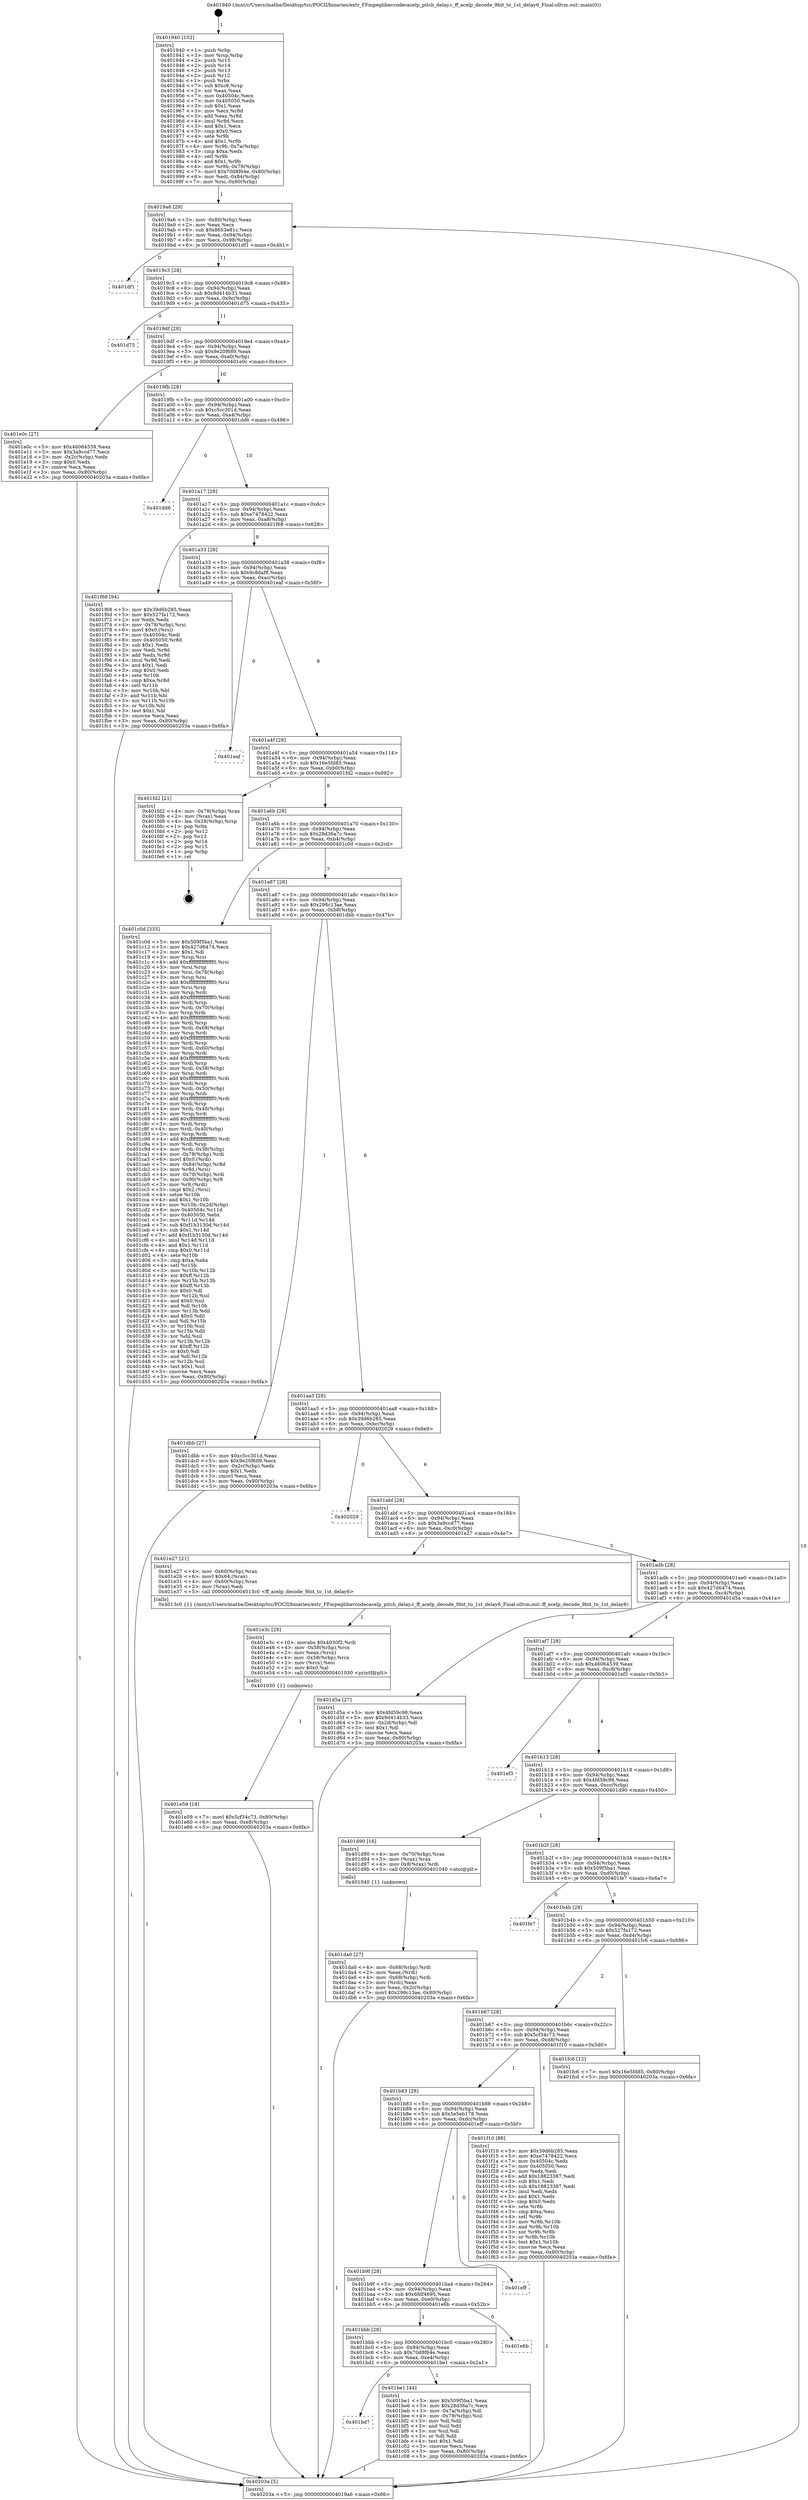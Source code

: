 digraph "0x401940" {
  label = "0x401940 (/mnt/c/Users/mathe/Desktop/tcc/POCII/binaries/extr_FFmpeglibavcodecacelp_pitch_delay.c_ff_acelp_decode_9bit_to_1st_delay6_Final-ollvm.out::main(0))"
  labelloc = "t"
  node[shape=record]

  Entry [label="",width=0.3,height=0.3,shape=circle,fillcolor=black,style=filled]
  "0x4019a6" [label="{
     0x4019a6 [29]\l
     | [instrs]\l
     &nbsp;&nbsp;0x4019a6 \<+3\>: mov -0x80(%rbp),%eax\l
     &nbsp;&nbsp;0x4019a9 \<+2\>: mov %eax,%ecx\l
     &nbsp;&nbsp;0x4019ab \<+6\>: sub $0x8653e81c,%ecx\l
     &nbsp;&nbsp;0x4019b1 \<+6\>: mov %eax,-0x94(%rbp)\l
     &nbsp;&nbsp;0x4019b7 \<+6\>: mov %ecx,-0x98(%rbp)\l
     &nbsp;&nbsp;0x4019bd \<+6\>: je 0000000000401df1 \<main+0x4b1\>\l
  }"]
  "0x401df1" [label="{
     0x401df1\l
  }", style=dashed]
  "0x4019c3" [label="{
     0x4019c3 [28]\l
     | [instrs]\l
     &nbsp;&nbsp;0x4019c3 \<+5\>: jmp 00000000004019c8 \<main+0x88\>\l
     &nbsp;&nbsp;0x4019c8 \<+6\>: mov -0x94(%rbp),%eax\l
     &nbsp;&nbsp;0x4019ce \<+5\>: sub $0x9d414b33,%eax\l
     &nbsp;&nbsp;0x4019d3 \<+6\>: mov %eax,-0x9c(%rbp)\l
     &nbsp;&nbsp;0x4019d9 \<+6\>: je 0000000000401d75 \<main+0x435\>\l
  }"]
  Exit [label="",width=0.3,height=0.3,shape=circle,fillcolor=black,style=filled,peripheries=2]
  "0x401d75" [label="{
     0x401d75\l
  }", style=dashed]
  "0x4019df" [label="{
     0x4019df [28]\l
     | [instrs]\l
     &nbsp;&nbsp;0x4019df \<+5\>: jmp 00000000004019e4 \<main+0xa4\>\l
     &nbsp;&nbsp;0x4019e4 \<+6\>: mov -0x94(%rbp),%eax\l
     &nbsp;&nbsp;0x4019ea \<+5\>: sub $0x9e20f689,%eax\l
     &nbsp;&nbsp;0x4019ef \<+6\>: mov %eax,-0xa0(%rbp)\l
     &nbsp;&nbsp;0x4019f5 \<+6\>: je 0000000000401e0c \<main+0x4cc\>\l
  }"]
  "0x401e59" [label="{
     0x401e59 [18]\l
     | [instrs]\l
     &nbsp;&nbsp;0x401e59 \<+7\>: movl $0x5cf34c73,-0x80(%rbp)\l
     &nbsp;&nbsp;0x401e60 \<+6\>: mov %eax,-0xe8(%rbp)\l
     &nbsp;&nbsp;0x401e66 \<+5\>: jmp 000000000040203a \<main+0x6fa\>\l
  }"]
  "0x401e0c" [label="{
     0x401e0c [27]\l
     | [instrs]\l
     &nbsp;&nbsp;0x401e0c \<+5\>: mov $0x46064539,%eax\l
     &nbsp;&nbsp;0x401e11 \<+5\>: mov $0x3a9ccd77,%ecx\l
     &nbsp;&nbsp;0x401e16 \<+3\>: mov -0x2c(%rbp),%edx\l
     &nbsp;&nbsp;0x401e19 \<+3\>: cmp $0x0,%edx\l
     &nbsp;&nbsp;0x401e1c \<+3\>: cmove %ecx,%eax\l
     &nbsp;&nbsp;0x401e1f \<+3\>: mov %eax,-0x80(%rbp)\l
     &nbsp;&nbsp;0x401e22 \<+5\>: jmp 000000000040203a \<main+0x6fa\>\l
  }"]
  "0x4019fb" [label="{
     0x4019fb [28]\l
     | [instrs]\l
     &nbsp;&nbsp;0x4019fb \<+5\>: jmp 0000000000401a00 \<main+0xc0\>\l
     &nbsp;&nbsp;0x401a00 \<+6\>: mov -0x94(%rbp),%eax\l
     &nbsp;&nbsp;0x401a06 \<+5\>: sub $0xc5cc301d,%eax\l
     &nbsp;&nbsp;0x401a0b \<+6\>: mov %eax,-0xa4(%rbp)\l
     &nbsp;&nbsp;0x401a11 \<+6\>: je 0000000000401dd6 \<main+0x496\>\l
  }"]
  "0x401e3c" [label="{
     0x401e3c [29]\l
     | [instrs]\l
     &nbsp;&nbsp;0x401e3c \<+10\>: movabs $0x4030f2,%rdi\l
     &nbsp;&nbsp;0x401e46 \<+4\>: mov -0x58(%rbp),%rcx\l
     &nbsp;&nbsp;0x401e4a \<+2\>: mov %eax,(%rcx)\l
     &nbsp;&nbsp;0x401e4c \<+4\>: mov -0x58(%rbp),%rcx\l
     &nbsp;&nbsp;0x401e50 \<+2\>: mov (%rcx),%esi\l
     &nbsp;&nbsp;0x401e52 \<+2\>: mov $0x0,%al\l
     &nbsp;&nbsp;0x401e54 \<+5\>: call 0000000000401030 \<printf@plt\>\l
     | [calls]\l
     &nbsp;&nbsp;0x401030 \{1\} (unknown)\l
  }"]
  "0x401dd6" [label="{
     0x401dd6\l
  }", style=dashed]
  "0x401a17" [label="{
     0x401a17 [28]\l
     | [instrs]\l
     &nbsp;&nbsp;0x401a17 \<+5\>: jmp 0000000000401a1c \<main+0xdc\>\l
     &nbsp;&nbsp;0x401a1c \<+6\>: mov -0x94(%rbp),%eax\l
     &nbsp;&nbsp;0x401a22 \<+5\>: sub $0xe7478422,%eax\l
     &nbsp;&nbsp;0x401a27 \<+6\>: mov %eax,-0xa8(%rbp)\l
     &nbsp;&nbsp;0x401a2d \<+6\>: je 0000000000401f68 \<main+0x628\>\l
  }"]
  "0x401da0" [label="{
     0x401da0 [27]\l
     | [instrs]\l
     &nbsp;&nbsp;0x401da0 \<+4\>: mov -0x68(%rbp),%rdi\l
     &nbsp;&nbsp;0x401da4 \<+2\>: mov %eax,(%rdi)\l
     &nbsp;&nbsp;0x401da6 \<+4\>: mov -0x68(%rbp),%rdi\l
     &nbsp;&nbsp;0x401daa \<+2\>: mov (%rdi),%eax\l
     &nbsp;&nbsp;0x401dac \<+3\>: mov %eax,-0x2c(%rbp)\l
     &nbsp;&nbsp;0x401daf \<+7\>: movl $0x298c13ae,-0x80(%rbp)\l
     &nbsp;&nbsp;0x401db6 \<+5\>: jmp 000000000040203a \<main+0x6fa\>\l
  }"]
  "0x401f68" [label="{
     0x401f68 [94]\l
     | [instrs]\l
     &nbsp;&nbsp;0x401f68 \<+5\>: mov $0x39d6b285,%eax\l
     &nbsp;&nbsp;0x401f6d \<+5\>: mov $0x527fa172,%ecx\l
     &nbsp;&nbsp;0x401f72 \<+2\>: xor %edx,%edx\l
     &nbsp;&nbsp;0x401f74 \<+4\>: mov -0x78(%rbp),%rsi\l
     &nbsp;&nbsp;0x401f78 \<+6\>: movl $0x0,(%rsi)\l
     &nbsp;&nbsp;0x401f7e \<+7\>: mov 0x40504c,%edi\l
     &nbsp;&nbsp;0x401f85 \<+8\>: mov 0x405050,%r8d\l
     &nbsp;&nbsp;0x401f8d \<+3\>: sub $0x1,%edx\l
     &nbsp;&nbsp;0x401f90 \<+3\>: mov %edi,%r9d\l
     &nbsp;&nbsp;0x401f93 \<+3\>: add %edx,%r9d\l
     &nbsp;&nbsp;0x401f96 \<+4\>: imul %r9d,%edi\l
     &nbsp;&nbsp;0x401f9a \<+3\>: and $0x1,%edi\l
     &nbsp;&nbsp;0x401f9d \<+3\>: cmp $0x0,%edi\l
     &nbsp;&nbsp;0x401fa0 \<+4\>: sete %r10b\l
     &nbsp;&nbsp;0x401fa4 \<+4\>: cmp $0xa,%r8d\l
     &nbsp;&nbsp;0x401fa8 \<+4\>: setl %r11b\l
     &nbsp;&nbsp;0x401fac \<+3\>: mov %r10b,%bl\l
     &nbsp;&nbsp;0x401faf \<+3\>: and %r11b,%bl\l
     &nbsp;&nbsp;0x401fb2 \<+3\>: xor %r11b,%r10b\l
     &nbsp;&nbsp;0x401fb5 \<+3\>: or %r10b,%bl\l
     &nbsp;&nbsp;0x401fb8 \<+3\>: test $0x1,%bl\l
     &nbsp;&nbsp;0x401fbb \<+3\>: cmovne %ecx,%eax\l
     &nbsp;&nbsp;0x401fbe \<+3\>: mov %eax,-0x80(%rbp)\l
     &nbsp;&nbsp;0x401fc1 \<+5\>: jmp 000000000040203a \<main+0x6fa\>\l
  }"]
  "0x401a33" [label="{
     0x401a33 [28]\l
     | [instrs]\l
     &nbsp;&nbsp;0x401a33 \<+5\>: jmp 0000000000401a38 \<main+0xf8\>\l
     &nbsp;&nbsp;0x401a38 \<+6\>: mov -0x94(%rbp),%eax\l
     &nbsp;&nbsp;0x401a3e \<+5\>: sub $0x9c8daf8,%eax\l
     &nbsp;&nbsp;0x401a43 \<+6\>: mov %eax,-0xac(%rbp)\l
     &nbsp;&nbsp;0x401a49 \<+6\>: je 0000000000401eaf \<main+0x56f\>\l
  }"]
  "0x401940" [label="{
     0x401940 [102]\l
     | [instrs]\l
     &nbsp;&nbsp;0x401940 \<+1\>: push %rbp\l
     &nbsp;&nbsp;0x401941 \<+3\>: mov %rsp,%rbp\l
     &nbsp;&nbsp;0x401944 \<+2\>: push %r15\l
     &nbsp;&nbsp;0x401946 \<+2\>: push %r14\l
     &nbsp;&nbsp;0x401948 \<+2\>: push %r13\l
     &nbsp;&nbsp;0x40194a \<+2\>: push %r12\l
     &nbsp;&nbsp;0x40194c \<+1\>: push %rbx\l
     &nbsp;&nbsp;0x40194d \<+7\>: sub $0xc8,%rsp\l
     &nbsp;&nbsp;0x401954 \<+2\>: xor %eax,%eax\l
     &nbsp;&nbsp;0x401956 \<+7\>: mov 0x40504c,%ecx\l
     &nbsp;&nbsp;0x40195d \<+7\>: mov 0x405050,%edx\l
     &nbsp;&nbsp;0x401964 \<+3\>: sub $0x1,%eax\l
     &nbsp;&nbsp;0x401967 \<+3\>: mov %ecx,%r8d\l
     &nbsp;&nbsp;0x40196a \<+3\>: add %eax,%r8d\l
     &nbsp;&nbsp;0x40196d \<+4\>: imul %r8d,%ecx\l
     &nbsp;&nbsp;0x401971 \<+3\>: and $0x1,%ecx\l
     &nbsp;&nbsp;0x401974 \<+3\>: cmp $0x0,%ecx\l
     &nbsp;&nbsp;0x401977 \<+4\>: sete %r9b\l
     &nbsp;&nbsp;0x40197b \<+4\>: and $0x1,%r9b\l
     &nbsp;&nbsp;0x40197f \<+4\>: mov %r9b,-0x7a(%rbp)\l
     &nbsp;&nbsp;0x401983 \<+3\>: cmp $0xa,%edx\l
     &nbsp;&nbsp;0x401986 \<+4\>: setl %r9b\l
     &nbsp;&nbsp;0x40198a \<+4\>: and $0x1,%r9b\l
     &nbsp;&nbsp;0x40198e \<+4\>: mov %r9b,-0x79(%rbp)\l
     &nbsp;&nbsp;0x401992 \<+7\>: movl $0x70d8f64e,-0x80(%rbp)\l
     &nbsp;&nbsp;0x401999 \<+6\>: mov %edi,-0x84(%rbp)\l
     &nbsp;&nbsp;0x40199f \<+7\>: mov %rsi,-0x90(%rbp)\l
  }"]
  "0x401eaf" [label="{
     0x401eaf\l
  }", style=dashed]
  "0x401a4f" [label="{
     0x401a4f [28]\l
     | [instrs]\l
     &nbsp;&nbsp;0x401a4f \<+5\>: jmp 0000000000401a54 \<main+0x114\>\l
     &nbsp;&nbsp;0x401a54 \<+6\>: mov -0x94(%rbp),%eax\l
     &nbsp;&nbsp;0x401a5a \<+5\>: sub $0x16e5fd85,%eax\l
     &nbsp;&nbsp;0x401a5f \<+6\>: mov %eax,-0xb0(%rbp)\l
     &nbsp;&nbsp;0x401a65 \<+6\>: je 0000000000401fd2 \<main+0x692\>\l
  }"]
  "0x40203a" [label="{
     0x40203a [5]\l
     | [instrs]\l
     &nbsp;&nbsp;0x40203a \<+5\>: jmp 00000000004019a6 \<main+0x66\>\l
  }"]
  "0x401fd2" [label="{
     0x401fd2 [21]\l
     | [instrs]\l
     &nbsp;&nbsp;0x401fd2 \<+4\>: mov -0x78(%rbp),%rax\l
     &nbsp;&nbsp;0x401fd6 \<+2\>: mov (%rax),%eax\l
     &nbsp;&nbsp;0x401fd8 \<+4\>: lea -0x28(%rbp),%rsp\l
     &nbsp;&nbsp;0x401fdc \<+1\>: pop %rbx\l
     &nbsp;&nbsp;0x401fdd \<+2\>: pop %r12\l
     &nbsp;&nbsp;0x401fdf \<+2\>: pop %r13\l
     &nbsp;&nbsp;0x401fe1 \<+2\>: pop %r14\l
     &nbsp;&nbsp;0x401fe3 \<+2\>: pop %r15\l
     &nbsp;&nbsp;0x401fe5 \<+1\>: pop %rbp\l
     &nbsp;&nbsp;0x401fe6 \<+1\>: ret\l
  }"]
  "0x401a6b" [label="{
     0x401a6b [28]\l
     | [instrs]\l
     &nbsp;&nbsp;0x401a6b \<+5\>: jmp 0000000000401a70 \<main+0x130\>\l
     &nbsp;&nbsp;0x401a70 \<+6\>: mov -0x94(%rbp),%eax\l
     &nbsp;&nbsp;0x401a76 \<+5\>: sub $0x28d36a7c,%eax\l
     &nbsp;&nbsp;0x401a7b \<+6\>: mov %eax,-0xb4(%rbp)\l
     &nbsp;&nbsp;0x401a81 \<+6\>: je 0000000000401c0d \<main+0x2cd\>\l
  }"]
  "0x401bd7" [label="{
     0x401bd7\l
  }", style=dashed]
  "0x401c0d" [label="{
     0x401c0d [333]\l
     | [instrs]\l
     &nbsp;&nbsp;0x401c0d \<+5\>: mov $0x509f5ba1,%eax\l
     &nbsp;&nbsp;0x401c12 \<+5\>: mov $0x427d6474,%ecx\l
     &nbsp;&nbsp;0x401c17 \<+2\>: mov $0x1,%dl\l
     &nbsp;&nbsp;0x401c19 \<+3\>: mov %rsp,%rsi\l
     &nbsp;&nbsp;0x401c1c \<+4\>: add $0xfffffffffffffff0,%rsi\l
     &nbsp;&nbsp;0x401c20 \<+3\>: mov %rsi,%rsp\l
     &nbsp;&nbsp;0x401c23 \<+4\>: mov %rsi,-0x78(%rbp)\l
     &nbsp;&nbsp;0x401c27 \<+3\>: mov %rsp,%rsi\l
     &nbsp;&nbsp;0x401c2a \<+4\>: add $0xfffffffffffffff0,%rsi\l
     &nbsp;&nbsp;0x401c2e \<+3\>: mov %rsi,%rsp\l
     &nbsp;&nbsp;0x401c31 \<+3\>: mov %rsp,%rdi\l
     &nbsp;&nbsp;0x401c34 \<+4\>: add $0xfffffffffffffff0,%rdi\l
     &nbsp;&nbsp;0x401c38 \<+3\>: mov %rdi,%rsp\l
     &nbsp;&nbsp;0x401c3b \<+4\>: mov %rdi,-0x70(%rbp)\l
     &nbsp;&nbsp;0x401c3f \<+3\>: mov %rsp,%rdi\l
     &nbsp;&nbsp;0x401c42 \<+4\>: add $0xfffffffffffffff0,%rdi\l
     &nbsp;&nbsp;0x401c46 \<+3\>: mov %rdi,%rsp\l
     &nbsp;&nbsp;0x401c49 \<+4\>: mov %rdi,-0x68(%rbp)\l
     &nbsp;&nbsp;0x401c4d \<+3\>: mov %rsp,%rdi\l
     &nbsp;&nbsp;0x401c50 \<+4\>: add $0xfffffffffffffff0,%rdi\l
     &nbsp;&nbsp;0x401c54 \<+3\>: mov %rdi,%rsp\l
     &nbsp;&nbsp;0x401c57 \<+4\>: mov %rdi,-0x60(%rbp)\l
     &nbsp;&nbsp;0x401c5b \<+3\>: mov %rsp,%rdi\l
     &nbsp;&nbsp;0x401c5e \<+4\>: add $0xfffffffffffffff0,%rdi\l
     &nbsp;&nbsp;0x401c62 \<+3\>: mov %rdi,%rsp\l
     &nbsp;&nbsp;0x401c65 \<+4\>: mov %rdi,-0x58(%rbp)\l
     &nbsp;&nbsp;0x401c69 \<+3\>: mov %rsp,%rdi\l
     &nbsp;&nbsp;0x401c6c \<+4\>: add $0xfffffffffffffff0,%rdi\l
     &nbsp;&nbsp;0x401c70 \<+3\>: mov %rdi,%rsp\l
     &nbsp;&nbsp;0x401c73 \<+4\>: mov %rdi,-0x50(%rbp)\l
     &nbsp;&nbsp;0x401c77 \<+3\>: mov %rsp,%rdi\l
     &nbsp;&nbsp;0x401c7a \<+4\>: add $0xfffffffffffffff0,%rdi\l
     &nbsp;&nbsp;0x401c7e \<+3\>: mov %rdi,%rsp\l
     &nbsp;&nbsp;0x401c81 \<+4\>: mov %rdi,-0x48(%rbp)\l
     &nbsp;&nbsp;0x401c85 \<+3\>: mov %rsp,%rdi\l
     &nbsp;&nbsp;0x401c88 \<+4\>: add $0xfffffffffffffff0,%rdi\l
     &nbsp;&nbsp;0x401c8c \<+3\>: mov %rdi,%rsp\l
     &nbsp;&nbsp;0x401c8f \<+4\>: mov %rdi,-0x40(%rbp)\l
     &nbsp;&nbsp;0x401c93 \<+3\>: mov %rsp,%rdi\l
     &nbsp;&nbsp;0x401c96 \<+4\>: add $0xfffffffffffffff0,%rdi\l
     &nbsp;&nbsp;0x401c9a \<+3\>: mov %rdi,%rsp\l
     &nbsp;&nbsp;0x401c9d \<+4\>: mov %rdi,-0x38(%rbp)\l
     &nbsp;&nbsp;0x401ca1 \<+4\>: mov -0x78(%rbp),%rdi\l
     &nbsp;&nbsp;0x401ca5 \<+6\>: movl $0x0,(%rdi)\l
     &nbsp;&nbsp;0x401cab \<+7\>: mov -0x84(%rbp),%r8d\l
     &nbsp;&nbsp;0x401cb2 \<+3\>: mov %r8d,(%rsi)\l
     &nbsp;&nbsp;0x401cb5 \<+4\>: mov -0x70(%rbp),%rdi\l
     &nbsp;&nbsp;0x401cb9 \<+7\>: mov -0x90(%rbp),%r9\l
     &nbsp;&nbsp;0x401cc0 \<+3\>: mov %r9,(%rdi)\l
     &nbsp;&nbsp;0x401cc3 \<+3\>: cmpl $0x2,(%rsi)\l
     &nbsp;&nbsp;0x401cc6 \<+4\>: setne %r10b\l
     &nbsp;&nbsp;0x401cca \<+4\>: and $0x1,%r10b\l
     &nbsp;&nbsp;0x401cce \<+4\>: mov %r10b,-0x2d(%rbp)\l
     &nbsp;&nbsp;0x401cd2 \<+8\>: mov 0x40504c,%r11d\l
     &nbsp;&nbsp;0x401cda \<+7\>: mov 0x405050,%ebx\l
     &nbsp;&nbsp;0x401ce1 \<+3\>: mov %r11d,%r14d\l
     &nbsp;&nbsp;0x401ce4 \<+7\>: sub $0xf1b3130d,%r14d\l
     &nbsp;&nbsp;0x401ceb \<+4\>: sub $0x1,%r14d\l
     &nbsp;&nbsp;0x401cef \<+7\>: add $0xf1b3130d,%r14d\l
     &nbsp;&nbsp;0x401cf6 \<+4\>: imul %r14d,%r11d\l
     &nbsp;&nbsp;0x401cfa \<+4\>: and $0x1,%r11d\l
     &nbsp;&nbsp;0x401cfe \<+4\>: cmp $0x0,%r11d\l
     &nbsp;&nbsp;0x401d02 \<+4\>: sete %r10b\l
     &nbsp;&nbsp;0x401d06 \<+3\>: cmp $0xa,%ebx\l
     &nbsp;&nbsp;0x401d09 \<+4\>: setl %r15b\l
     &nbsp;&nbsp;0x401d0d \<+3\>: mov %r10b,%r12b\l
     &nbsp;&nbsp;0x401d10 \<+4\>: xor $0xff,%r12b\l
     &nbsp;&nbsp;0x401d14 \<+3\>: mov %r15b,%r13b\l
     &nbsp;&nbsp;0x401d17 \<+4\>: xor $0xff,%r13b\l
     &nbsp;&nbsp;0x401d1b \<+3\>: xor $0x0,%dl\l
     &nbsp;&nbsp;0x401d1e \<+3\>: mov %r12b,%sil\l
     &nbsp;&nbsp;0x401d21 \<+4\>: and $0x0,%sil\l
     &nbsp;&nbsp;0x401d25 \<+3\>: and %dl,%r10b\l
     &nbsp;&nbsp;0x401d28 \<+3\>: mov %r13b,%dil\l
     &nbsp;&nbsp;0x401d2b \<+4\>: and $0x0,%dil\l
     &nbsp;&nbsp;0x401d2f \<+3\>: and %dl,%r15b\l
     &nbsp;&nbsp;0x401d32 \<+3\>: or %r10b,%sil\l
     &nbsp;&nbsp;0x401d35 \<+3\>: or %r15b,%dil\l
     &nbsp;&nbsp;0x401d38 \<+3\>: xor %dil,%sil\l
     &nbsp;&nbsp;0x401d3b \<+3\>: or %r13b,%r12b\l
     &nbsp;&nbsp;0x401d3e \<+4\>: xor $0xff,%r12b\l
     &nbsp;&nbsp;0x401d42 \<+3\>: or $0x0,%dl\l
     &nbsp;&nbsp;0x401d45 \<+3\>: and %dl,%r12b\l
     &nbsp;&nbsp;0x401d48 \<+3\>: or %r12b,%sil\l
     &nbsp;&nbsp;0x401d4b \<+4\>: test $0x1,%sil\l
     &nbsp;&nbsp;0x401d4f \<+3\>: cmovne %ecx,%eax\l
     &nbsp;&nbsp;0x401d52 \<+3\>: mov %eax,-0x80(%rbp)\l
     &nbsp;&nbsp;0x401d55 \<+5\>: jmp 000000000040203a \<main+0x6fa\>\l
  }"]
  "0x401a87" [label="{
     0x401a87 [28]\l
     | [instrs]\l
     &nbsp;&nbsp;0x401a87 \<+5\>: jmp 0000000000401a8c \<main+0x14c\>\l
     &nbsp;&nbsp;0x401a8c \<+6\>: mov -0x94(%rbp),%eax\l
     &nbsp;&nbsp;0x401a92 \<+5\>: sub $0x298c13ae,%eax\l
     &nbsp;&nbsp;0x401a97 \<+6\>: mov %eax,-0xb8(%rbp)\l
     &nbsp;&nbsp;0x401a9d \<+6\>: je 0000000000401dbb \<main+0x47b\>\l
  }"]
  "0x401be1" [label="{
     0x401be1 [44]\l
     | [instrs]\l
     &nbsp;&nbsp;0x401be1 \<+5\>: mov $0x509f5ba1,%eax\l
     &nbsp;&nbsp;0x401be6 \<+5\>: mov $0x28d36a7c,%ecx\l
     &nbsp;&nbsp;0x401beb \<+3\>: mov -0x7a(%rbp),%dl\l
     &nbsp;&nbsp;0x401bee \<+4\>: mov -0x79(%rbp),%sil\l
     &nbsp;&nbsp;0x401bf2 \<+3\>: mov %dl,%dil\l
     &nbsp;&nbsp;0x401bf5 \<+3\>: and %sil,%dil\l
     &nbsp;&nbsp;0x401bf8 \<+3\>: xor %sil,%dl\l
     &nbsp;&nbsp;0x401bfb \<+3\>: or %dl,%dil\l
     &nbsp;&nbsp;0x401bfe \<+4\>: test $0x1,%dil\l
     &nbsp;&nbsp;0x401c02 \<+3\>: cmovne %ecx,%eax\l
     &nbsp;&nbsp;0x401c05 \<+3\>: mov %eax,-0x80(%rbp)\l
     &nbsp;&nbsp;0x401c08 \<+5\>: jmp 000000000040203a \<main+0x6fa\>\l
  }"]
  "0x401dbb" [label="{
     0x401dbb [27]\l
     | [instrs]\l
     &nbsp;&nbsp;0x401dbb \<+5\>: mov $0xc5cc301d,%eax\l
     &nbsp;&nbsp;0x401dc0 \<+5\>: mov $0x9e20f689,%ecx\l
     &nbsp;&nbsp;0x401dc5 \<+3\>: mov -0x2c(%rbp),%edx\l
     &nbsp;&nbsp;0x401dc8 \<+3\>: cmp $0x1,%edx\l
     &nbsp;&nbsp;0x401dcb \<+3\>: cmovl %ecx,%eax\l
     &nbsp;&nbsp;0x401dce \<+3\>: mov %eax,-0x80(%rbp)\l
     &nbsp;&nbsp;0x401dd1 \<+5\>: jmp 000000000040203a \<main+0x6fa\>\l
  }"]
  "0x401aa3" [label="{
     0x401aa3 [28]\l
     | [instrs]\l
     &nbsp;&nbsp;0x401aa3 \<+5\>: jmp 0000000000401aa8 \<main+0x168\>\l
     &nbsp;&nbsp;0x401aa8 \<+6\>: mov -0x94(%rbp),%eax\l
     &nbsp;&nbsp;0x401aae \<+5\>: sub $0x39d6b285,%eax\l
     &nbsp;&nbsp;0x401ab3 \<+6\>: mov %eax,-0xbc(%rbp)\l
     &nbsp;&nbsp;0x401ab9 \<+6\>: je 0000000000402029 \<main+0x6e9\>\l
  }"]
  "0x401bbb" [label="{
     0x401bbb [28]\l
     | [instrs]\l
     &nbsp;&nbsp;0x401bbb \<+5\>: jmp 0000000000401bc0 \<main+0x280\>\l
     &nbsp;&nbsp;0x401bc0 \<+6\>: mov -0x94(%rbp),%eax\l
     &nbsp;&nbsp;0x401bc6 \<+5\>: sub $0x70d8f64e,%eax\l
     &nbsp;&nbsp;0x401bcb \<+6\>: mov %eax,-0xe4(%rbp)\l
     &nbsp;&nbsp;0x401bd1 \<+6\>: je 0000000000401be1 \<main+0x2a1\>\l
  }"]
  "0x402029" [label="{
     0x402029\l
  }", style=dashed]
  "0x401abf" [label="{
     0x401abf [28]\l
     | [instrs]\l
     &nbsp;&nbsp;0x401abf \<+5\>: jmp 0000000000401ac4 \<main+0x184\>\l
     &nbsp;&nbsp;0x401ac4 \<+6\>: mov -0x94(%rbp),%eax\l
     &nbsp;&nbsp;0x401aca \<+5\>: sub $0x3a9ccd77,%eax\l
     &nbsp;&nbsp;0x401acf \<+6\>: mov %eax,-0xc0(%rbp)\l
     &nbsp;&nbsp;0x401ad5 \<+6\>: je 0000000000401e27 \<main+0x4e7\>\l
  }"]
  "0x401e6b" [label="{
     0x401e6b\l
  }", style=dashed]
  "0x401e27" [label="{
     0x401e27 [21]\l
     | [instrs]\l
     &nbsp;&nbsp;0x401e27 \<+4\>: mov -0x60(%rbp),%rax\l
     &nbsp;&nbsp;0x401e2b \<+6\>: movl $0x64,(%rax)\l
     &nbsp;&nbsp;0x401e31 \<+4\>: mov -0x60(%rbp),%rax\l
     &nbsp;&nbsp;0x401e35 \<+2\>: mov (%rax),%edi\l
     &nbsp;&nbsp;0x401e37 \<+5\>: call 00000000004013c0 \<ff_acelp_decode_9bit_to_1st_delay6\>\l
     | [calls]\l
     &nbsp;&nbsp;0x4013c0 \{1\} (/mnt/c/Users/mathe/Desktop/tcc/POCII/binaries/extr_FFmpeglibavcodecacelp_pitch_delay.c_ff_acelp_decode_9bit_to_1st_delay6_Final-ollvm.out::ff_acelp_decode_9bit_to_1st_delay6)\l
  }"]
  "0x401adb" [label="{
     0x401adb [28]\l
     | [instrs]\l
     &nbsp;&nbsp;0x401adb \<+5\>: jmp 0000000000401ae0 \<main+0x1a0\>\l
     &nbsp;&nbsp;0x401ae0 \<+6\>: mov -0x94(%rbp),%eax\l
     &nbsp;&nbsp;0x401ae6 \<+5\>: sub $0x427d6474,%eax\l
     &nbsp;&nbsp;0x401aeb \<+6\>: mov %eax,-0xc4(%rbp)\l
     &nbsp;&nbsp;0x401af1 \<+6\>: je 0000000000401d5a \<main+0x41a\>\l
  }"]
  "0x401b9f" [label="{
     0x401b9f [28]\l
     | [instrs]\l
     &nbsp;&nbsp;0x401b9f \<+5\>: jmp 0000000000401ba4 \<main+0x264\>\l
     &nbsp;&nbsp;0x401ba4 \<+6\>: mov -0x94(%rbp),%eax\l
     &nbsp;&nbsp;0x401baa \<+5\>: sub $0x6fdf4695,%eax\l
     &nbsp;&nbsp;0x401baf \<+6\>: mov %eax,-0xe0(%rbp)\l
     &nbsp;&nbsp;0x401bb5 \<+6\>: je 0000000000401e6b \<main+0x52b\>\l
  }"]
  "0x401d5a" [label="{
     0x401d5a [27]\l
     | [instrs]\l
     &nbsp;&nbsp;0x401d5a \<+5\>: mov $0x4fd59c98,%eax\l
     &nbsp;&nbsp;0x401d5f \<+5\>: mov $0x9d414b33,%ecx\l
     &nbsp;&nbsp;0x401d64 \<+3\>: mov -0x2d(%rbp),%dl\l
     &nbsp;&nbsp;0x401d67 \<+3\>: test $0x1,%dl\l
     &nbsp;&nbsp;0x401d6a \<+3\>: cmovne %ecx,%eax\l
     &nbsp;&nbsp;0x401d6d \<+3\>: mov %eax,-0x80(%rbp)\l
     &nbsp;&nbsp;0x401d70 \<+5\>: jmp 000000000040203a \<main+0x6fa\>\l
  }"]
  "0x401af7" [label="{
     0x401af7 [28]\l
     | [instrs]\l
     &nbsp;&nbsp;0x401af7 \<+5\>: jmp 0000000000401afc \<main+0x1bc\>\l
     &nbsp;&nbsp;0x401afc \<+6\>: mov -0x94(%rbp),%eax\l
     &nbsp;&nbsp;0x401b02 \<+5\>: sub $0x46064539,%eax\l
     &nbsp;&nbsp;0x401b07 \<+6\>: mov %eax,-0xc8(%rbp)\l
     &nbsp;&nbsp;0x401b0d \<+6\>: je 0000000000401ef3 \<main+0x5b3\>\l
  }"]
  "0x401eff" [label="{
     0x401eff\l
  }", style=dashed]
  "0x401ef3" [label="{
     0x401ef3\l
  }", style=dashed]
  "0x401b13" [label="{
     0x401b13 [28]\l
     | [instrs]\l
     &nbsp;&nbsp;0x401b13 \<+5\>: jmp 0000000000401b18 \<main+0x1d8\>\l
     &nbsp;&nbsp;0x401b18 \<+6\>: mov -0x94(%rbp),%eax\l
     &nbsp;&nbsp;0x401b1e \<+5\>: sub $0x4fd59c98,%eax\l
     &nbsp;&nbsp;0x401b23 \<+6\>: mov %eax,-0xcc(%rbp)\l
     &nbsp;&nbsp;0x401b29 \<+6\>: je 0000000000401d90 \<main+0x450\>\l
  }"]
  "0x401b83" [label="{
     0x401b83 [28]\l
     | [instrs]\l
     &nbsp;&nbsp;0x401b83 \<+5\>: jmp 0000000000401b88 \<main+0x248\>\l
     &nbsp;&nbsp;0x401b88 \<+6\>: mov -0x94(%rbp),%eax\l
     &nbsp;&nbsp;0x401b8e \<+5\>: sub $0x5e5eb178,%eax\l
     &nbsp;&nbsp;0x401b93 \<+6\>: mov %eax,-0xdc(%rbp)\l
     &nbsp;&nbsp;0x401b99 \<+6\>: je 0000000000401eff \<main+0x5bf\>\l
  }"]
  "0x401d90" [label="{
     0x401d90 [16]\l
     | [instrs]\l
     &nbsp;&nbsp;0x401d90 \<+4\>: mov -0x70(%rbp),%rax\l
     &nbsp;&nbsp;0x401d94 \<+3\>: mov (%rax),%rax\l
     &nbsp;&nbsp;0x401d97 \<+4\>: mov 0x8(%rax),%rdi\l
     &nbsp;&nbsp;0x401d9b \<+5\>: call 0000000000401040 \<atoi@plt\>\l
     | [calls]\l
     &nbsp;&nbsp;0x401040 \{1\} (unknown)\l
  }"]
  "0x401b2f" [label="{
     0x401b2f [28]\l
     | [instrs]\l
     &nbsp;&nbsp;0x401b2f \<+5\>: jmp 0000000000401b34 \<main+0x1f4\>\l
     &nbsp;&nbsp;0x401b34 \<+6\>: mov -0x94(%rbp),%eax\l
     &nbsp;&nbsp;0x401b3a \<+5\>: sub $0x509f5ba1,%eax\l
     &nbsp;&nbsp;0x401b3f \<+6\>: mov %eax,-0xd0(%rbp)\l
     &nbsp;&nbsp;0x401b45 \<+6\>: je 0000000000401fe7 \<main+0x6a7\>\l
  }"]
  "0x401f10" [label="{
     0x401f10 [88]\l
     | [instrs]\l
     &nbsp;&nbsp;0x401f10 \<+5\>: mov $0x39d6b285,%eax\l
     &nbsp;&nbsp;0x401f15 \<+5\>: mov $0xe7478422,%ecx\l
     &nbsp;&nbsp;0x401f1a \<+7\>: mov 0x40504c,%edx\l
     &nbsp;&nbsp;0x401f21 \<+7\>: mov 0x405050,%esi\l
     &nbsp;&nbsp;0x401f28 \<+2\>: mov %edx,%edi\l
     &nbsp;&nbsp;0x401f2a \<+6\>: add $0x18823387,%edi\l
     &nbsp;&nbsp;0x401f30 \<+3\>: sub $0x1,%edi\l
     &nbsp;&nbsp;0x401f33 \<+6\>: sub $0x18823387,%edi\l
     &nbsp;&nbsp;0x401f39 \<+3\>: imul %edi,%edx\l
     &nbsp;&nbsp;0x401f3c \<+3\>: and $0x1,%edx\l
     &nbsp;&nbsp;0x401f3f \<+3\>: cmp $0x0,%edx\l
     &nbsp;&nbsp;0x401f42 \<+4\>: sete %r8b\l
     &nbsp;&nbsp;0x401f46 \<+3\>: cmp $0xa,%esi\l
     &nbsp;&nbsp;0x401f49 \<+4\>: setl %r9b\l
     &nbsp;&nbsp;0x401f4d \<+3\>: mov %r8b,%r10b\l
     &nbsp;&nbsp;0x401f50 \<+3\>: and %r9b,%r10b\l
     &nbsp;&nbsp;0x401f53 \<+3\>: xor %r9b,%r8b\l
     &nbsp;&nbsp;0x401f56 \<+3\>: or %r8b,%r10b\l
     &nbsp;&nbsp;0x401f59 \<+4\>: test $0x1,%r10b\l
     &nbsp;&nbsp;0x401f5d \<+3\>: cmovne %ecx,%eax\l
     &nbsp;&nbsp;0x401f60 \<+3\>: mov %eax,-0x80(%rbp)\l
     &nbsp;&nbsp;0x401f63 \<+5\>: jmp 000000000040203a \<main+0x6fa\>\l
  }"]
  "0x401fe7" [label="{
     0x401fe7\l
  }", style=dashed]
  "0x401b4b" [label="{
     0x401b4b [28]\l
     | [instrs]\l
     &nbsp;&nbsp;0x401b4b \<+5\>: jmp 0000000000401b50 \<main+0x210\>\l
     &nbsp;&nbsp;0x401b50 \<+6\>: mov -0x94(%rbp),%eax\l
     &nbsp;&nbsp;0x401b56 \<+5\>: sub $0x527fa172,%eax\l
     &nbsp;&nbsp;0x401b5b \<+6\>: mov %eax,-0xd4(%rbp)\l
     &nbsp;&nbsp;0x401b61 \<+6\>: je 0000000000401fc6 \<main+0x686\>\l
  }"]
  "0x401b67" [label="{
     0x401b67 [28]\l
     | [instrs]\l
     &nbsp;&nbsp;0x401b67 \<+5\>: jmp 0000000000401b6c \<main+0x22c\>\l
     &nbsp;&nbsp;0x401b6c \<+6\>: mov -0x94(%rbp),%eax\l
     &nbsp;&nbsp;0x401b72 \<+5\>: sub $0x5cf34c73,%eax\l
     &nbsp;&nbsp;0x401b77 \<+6\>: mov %eax,-0xd8(%rbp)\l
     &nbsp;&nbsp;0x401b7d \<+6\>: je 0000000000401f10 \<main+0x5d0\>\l
  }"]
  "0x401fc6" [label="{
     0x401fc6 [12]\l
     | [instrs]\l
     &nbsp;&nbsp;0x401fc6 \<+7\>: movl $0x16e5fd85,-0x80(%rbp)\l
     &nbsp;&nbsp;0x401fcd \<+5\>: jmp 000000000040203a \<main+0x6fa\>\l
  }"]
  Entry -> "0x401940" [label=" 1"]
  "0x4019a6" -> "0x401df1" [label=" 0"]
  "0x4019a6" -> "0x4019c3" [label=" 11"]
  "0x401fd2" -> Exit [label=" 1"]
  "0x4019c3" -> "0x401d75" [label=" 0"]
  "0x4019c3" -> "0x4019df" [label=" 11"]
  "0x401fc6" -> "0x40203a" [label=" 1"]
  "0x4019df" -> "0x401e0c" [label=" 1"]
  "0x4019df" -> "0x4019fb" [label=" 10"]
  "0x401f68" -> "0x40203a" [label=" 1"]
  "0x4019fb" -> "0x401dd6" [label=" 0"]
  "0x4019fb" -> "0x401a17" [label=" 10"]
  "0x401f10" -> "0x40203a" [label=" 1"]
  "0x401a17" -> "0x401f68" [label=" 1"]
  "0x401a17" -> "0x401a33" [label=" 9"]
  "0x401e59" -> "0x40203a" [label=" 1"]
  "0x401a33" -> "0x401eaf" [label=" 0"]
  "0x401a33" -> "0x401a4f" [label=" 9"]
  "0x401e27" -> "0x401e3c" [label=" 1"]
  "0x401a4f" -> "0x401fd2" [label=" 1"]
  "0x401a4f" -> "0x401a6b" [label=" 8"]
  "0x401e0c" -> "0x40203a" [label=" 1"]
  "0x401a6b" -> "0x401c0d" [label=" 1"]
  "0x401a6b" -> "0x401a87" [label=" 7"]
  "0x401dbb" -> "0x40203a" [label=" 1"]
  "0x401a87" -> "0x401dbb" [label=" 1"]
  "0x401a87" -> "0x401aa3" [label=" 6"]
  "0x401da0" -> "0x40203a" [label=" 1"]
  "0x401aa3" -> "0x402029" [label=" 0"]
  "0x401aa3" -> "0x401abf" [label=" 6"]
  "0x401d5a" -> "0x40203a" [label=" 1"]
  "0x401abf" -> "0x401e27" [label=" 1"]
  "0x401abf" -> "0x401adb" [label=" 5"]
  "0x401c0d" -> "0x40203a" [label=" 1"]
  "0x401adb" -> "0x401d5a" [label=" 1"]
  "0x401adb" -> "0x401af7" [label=" 4"]
  "0x40203a" -> "0x4019a6" [label=" 10"]
  "0x401af7" -> "0x401ef3" [label=" 0"]
  "0x401af7" -> "0x401b13" [label=" 4"]
  "0x401940" -> "0x4019a6" [label=" 1"]
  "0x401b13" -> "0x401d90" [label=" 1"]
  "0x401b13" -> "0x401b2f" [label=" 3"]
  "0x401bbb" -> "0x401bd7" [label=" 0"]
  "0x401b2f" -> "0x401fe7" [label=" 0"]
  "0x401b2f" -> "0x401b4b" [label=" 3"]
  "0x401bbb" -> "0x401be1" [label=" 1"]
  "0x401b4b" -> "0x401fc6" [label=" 1"]
  "0x401b4b" -> "0x401b67" [label=" 2"]
  "0x401d90" -> "0x401da0" [label=" 1"]
  "0x401b67" -> "0x401f10" [label=" 1"]
  "0x401b67" -> "0x401b83" [label=" 1"]
  "0x401be1" -> "0x40203a" [label=" 1"]
  "0x401b83" -> "0x401eff" [label=" 0"]
  "0x401b83" -> "0x401b9f" [label=" 1"]
  "0x401e3c" -> "0x401e59" [label=" 1"]
  "0x401b9f" -> "0x401e6b" [label=" 0"]
  "0x401b9f" -> "0x401bbb" [label=" 1"]
}
